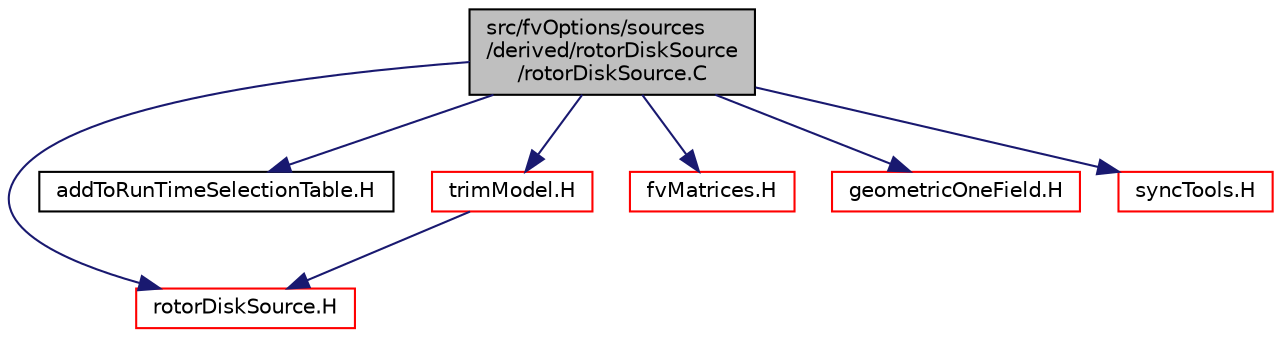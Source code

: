 digraph "src/fvOptions/sources/derived/rotorDiskSource/rotorDiskSource.C"
{
  bgcolor="transparent";
  edge [fontname="Helvetica",fontsize="10",labelfontname="Helvetica",labelfontsize="10"];
  node [fontname="Helvetica",fontsize="10",shape=record];
  Node1 [label="src/fvOptions/sources\l/derived/rotorDiskSource\l/rotorDiskSource.C",height=0.2,width=0.4,color="black", fillcolor="grey75", style="filled", fontcolor="black"];
  Node1 -> Node2 [color="midnightblue",fontsize="10",style="solid",fontname="Helvetica"];
  Node2 [label="rotorDiskSource.H",height=0.2,width=0.4,color="red",URL="$a06411.html"];
  Node1 -> Node3 [color="midnightblue",fontsize="10",style="solid",fontname="Helvetica"];
  Node3 [label="addToRunTimeSelectionTable.H",height=0.2,width=0.4,color="black",URL="$a07966.html",tooltip="Macros for easy insertion into run-time selection tables. "];
  Node1 -> Node4 [color="midnightblue",fontsize="10",style="solid",fontname="Helvetica"];
  Node4 [label="trimModel.H",height=0.2,width=0.4,color="red",URL="$a06419.html"];
  Node4 -> Node2 [color="midnightblue",fontsize="10",style="solid",fontname="Helvetica"];
  Node1 -> Node5 [color="midnightblue",fontsize="10",style="solid",fontname="Helvetica"];
  Node5 [label="fvMatrices.H",height=0.2,width=0.4,color="red",URL="$a05911.html",tooltip="A special matrix type and solver, designed for finite volume solutions of scalar equations. "];
  Node1 -> Node6 [color="midnightblue",fontsize="10",style="solid",fontname="Helvetica"];
  Node6 [label="geometricOneField.H",height=0.2,width=0.4,color="red",URL="$a08154.html"];
  Node1 -> Node7 [color="midnightblue",fontsize="10",style="solid",fontname="Helvetica"];
  Node7 [label="syncTools.H",height=0.2,width=0.4,color="red",URL="$a08810.html"];
}
